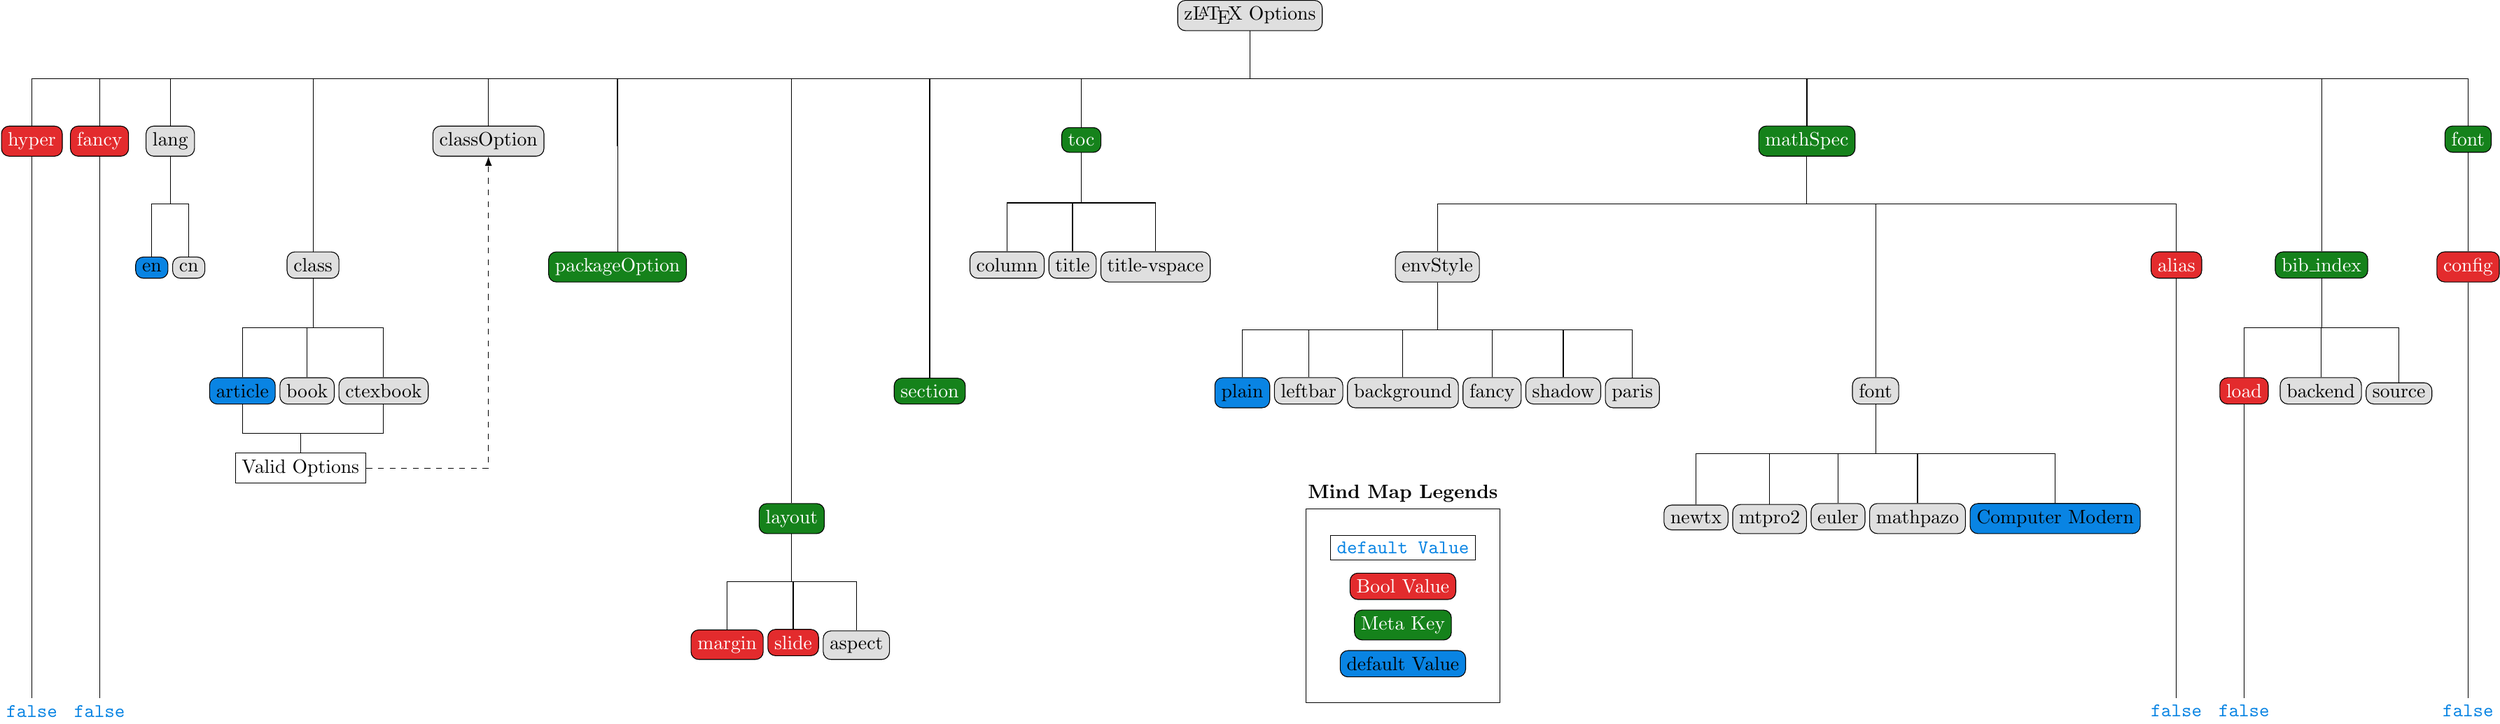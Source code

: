 \documentclass[tikz]{standalone}
\usepackage{tikz}
\usepackage{tikz-qtree}
\usetikzlibrary{shapes, trees,calc,positioning, arrows.meta}
\definecolor{Red}{HTML}{e32b2d}
\definecolor{Green}{HTML}{15821b}
\definecolor{Blue}{HTML}{0984e3}
\def\deft#1{\texttt{\textcolor{Blue}{#1}}}


\begin{document}
\begin{tikzpicture}[
    >=Latex,
    level distance=65,
    edge from parent/.style={draw, edge from parent fork down},
    frontier/.style={distance from root=360},
    normalKey/.style={draw, rectangle, rounded corners, fill=gray!25},
    boolKey/.style={draw, rectangle, rounded corners, fill=Red, text=white},
    metaKey/.style={draw, rectangle, rounded corners, fill=Green, text=white},
  ]
  \Tree
    [.\node[normalKey] {z\LaTeX{} Options};
      [.\node[boolKey] {hyper}; \deft{false} ]
      [.\node[boolKey] {fancy}; \deft{false} ]
      [.\node[normalKey] {lang}; 
        [.\node[normalKey, fill=Blue] {en}; ]
        [.\node[normalKey] {cn}; ]
      ]
      [[.\node[normalKey] {class}; 
        [.\node[normalKey, fill=Blue] (articleL) {article};  ]
        [.\node[normalKey] {book};     ]
        [.\node[normalKey] (ctexbookR) {ctexbook}; ]
      ]]
      [.\node[normalKey] (classOptionC) {classOption};]
      [[.\node[metaKey] {packageOption};] ]
      [[[[.\node[metaKey] {layout}; 
        [.\node[boolKey]   {margin}; ]
        [.\node[boolKey]   {slide};  ]
        [.\node[normalKey] {aspect}; ]
      ]]]]
      [[[.\node[metaKey] {section};]] ]
      [.\node[metaKey] {toc};
        [.\node[normalKey] {column}; ]
        [.\node[normalKey] {title}; ]
        [.\node[normalKey] {title-vspace}; ]
      ]
      [.\node[metaKey] {mathSpec};
        [.\node[normalKey] {envStyle}; 
            [.\node[normalKey, fill=Blue] {plain}; ]
            [.\node[normalKey] {leftbar};    ]
            [.\node[normalKey] (annotateC) {background}; ]
            [.\node[normalKey] {fancy};      ]
            [.\node[normalKey] {shadow};     ]
            [.\node[normalKey] {paris};      ]
        ]
        [[.\node[normalKey] {font}; 
          [.\node[normalKey] {newtx}; ]
          [.\node[normalKey] {mtpro2}; ]
          [.\node[normalKey] {euler}; ]
          [.\node[normalKey] {mathpazo}; ]
          [.\node[normalKey, fill=Blue] {Computer Modern}; ]
        ]]
        [.\node[boolKey] {alias}; \deft{false} ]
      ]
      [[.\node[metaKey] {bib\_index}; 
        [.\node[boolKey] {load}; \deft{false} ]
        [.\node[normalKey] {backend}; ]
        [.\node[normalKey] {source}; ]
      ]]
      [.\node[metaKey] {font}; 
        [.\node[boolKey] {config}; \deft{false} ]
      ]
    ]
  % lines
  \draw (articleL.south) |- ++(0, -1.5em) -| (ctexbookR.south);
  \draw ($(articleL.south)+(3em, -2.5em)$)node[draw, rectangle, below] {Valid Options} -- ++(0, 1em);
  \draw[->, dashed] ($(articleL.south)+(6.4em, -3.3em)$) -| (classOptionC);
  % annotatations
  \node[text=Blue, rectangle, draw] at ($(annotateC)+(0, -8em)$)  {\texttt{default Value}};
  \node[boolKey] at ($(annotateC)+(0, -10em)$)  {Bool Value};
  \node[metaKey] at ($(annotateC)+(0, -12em)$)  {Meta Key};
  \node[metaKey, fill=Blue, text=black] at ($(annotateC)+(0, -14em)$)  {default Value};
  \draw ($(annotateC)+(-5em, -16em)$) rectangle ++(10em, 10em)node[right=-5em, above] {\textbf{Mind Map Legends}};
\end{tikzpicture}
\end{document}